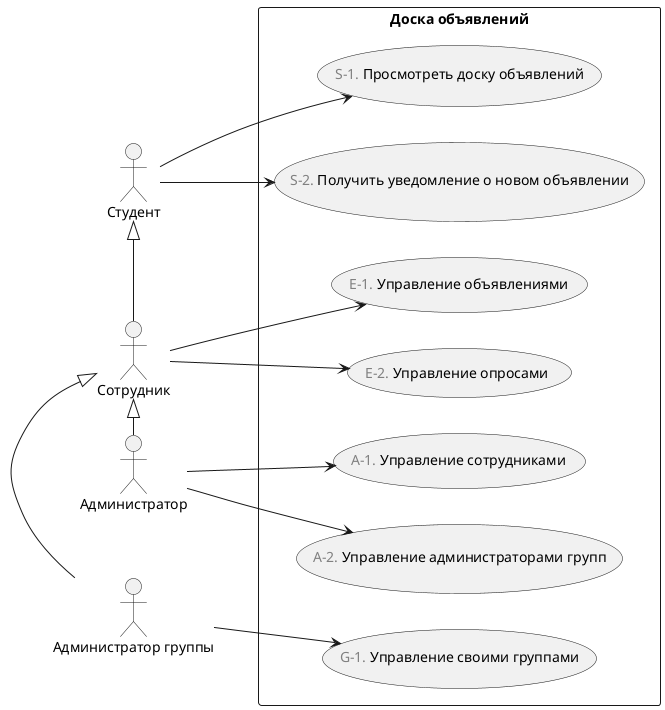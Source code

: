 ﻿@startuml
'https://plantuml.com/use-case-diagram 

left to right direction

:Студент: as student
:Сотрудник: as employee
:Администратор группы: as groupAdmin
:Администратор: as admin

rectangle "Доска объявлений" {
    student --> (<font color="gray">S-2.</font> Получить уведомление о новом объявлении)
    student --> (<font color="gray">S-1.</font> Просмотреть доску объявлений)
    
    student <|-r- employee
    employee --> (<font color="gray">E-2.</font> Управление опросами)
    employee --> (<font color="gray">E-1.</font> Управление объявлениями)
    
    employee <|-r- groupAdmin
    groupAdmin --> (<font color="gray">G-1.</font> Управление своими группами)
    
    employee <|-r- admin
    admin --> (<font color="gray">A-2.</font> Управление администраторами групп) 
    admin --> (<font color="gray">A-1.</font> Управление сотрудниками)
}



@enduml